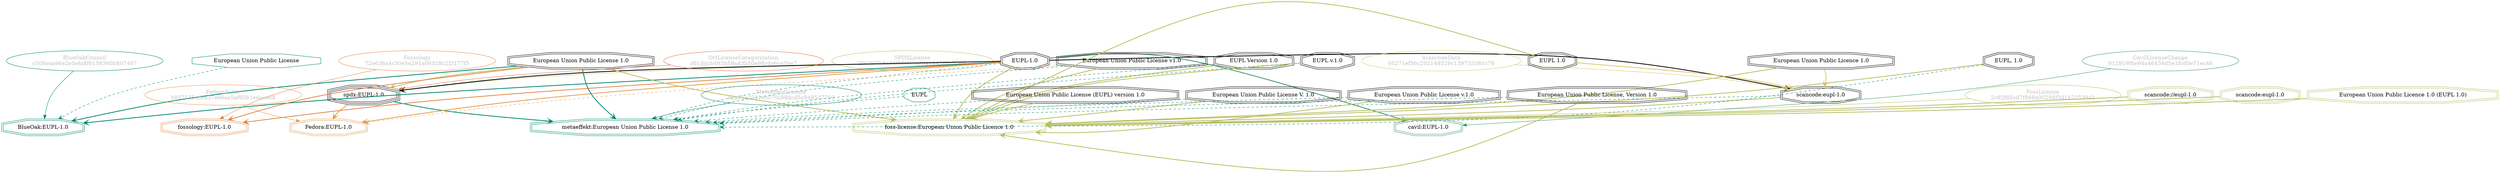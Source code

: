 strict digraph {
    node [shape=box];
    graph [splines=curved];
    1577 [label="SPDXLicense\n201397b8a34f68065ad84184388c5269"
         ,fontcolor=gray
         ,color="#b8bf62"
         ,fillcolor="beige;1"
         ,shape=ellipse];
    1578 [label="spdx:EUPL-1.0"
         ,shape=tripleoctagon];
    1579 [label="EUPL-1.0"
         ,shape=doubleoctagon];
    1580 [label="European Union Public License 1.0"
         ,shape=doubleoctagon];
    6330 [label="FedoraEntry\nb857155edce37ee6aa5af80b1edaced8"
         ,fontcolor=gray
         ,color="#e09d4b"
         ,fillcolor="beige;1"
         ,shape=ellipse];
    6331 [label="Fedora:EUPL-1.0"
         ,color="#e09d4b"
         ,shape=doubleoctagon];
    6332 [label="European Union Public License v1.0"
         ,shape=doubleoctagon];
    9291 [label="BlueOakCouncil\nc508eaa96e2e5efa8f6158360b807497"
         ,fontcolor=gray
         ,color="#00876c"
         ,fillcolor="beige;1"
         ,shape=ellipse];
    9292 [label="BlueOak:EUPL-1.0"
         ,color="#00876c"
         ,shape=doubleoctagon];
    9293 [label="European Union Public License"
         ,color="#00876c"
         ,shape=octagon];
    15270 [label="ScancodeData\n95271ef56c202148529c139733381c79"
          ,fontcolor=gray
          ,color="#dac767"
          ,fillcolor="beige;1"
          ,shape=ellipse];
    15271 [label="scancode:eupl-1.0"
          ,shape=doubleoctagon];
    15272 [label="EUPL 1.0"
          ,shape=doubleoctagon];
    15273 [label="European Union Public Licence 1.0"
          ,shape=doubleoctagon];
    26865 [label="Fossology\n72e636a4c50e5e291a06328c22f177f5"
          ,fontcolor=gray
          ,color="#e18745"
          ,fillcolor="beige;1"
          ,shape=ellipse];
    26866 [label="fossology:EUPL-1.0"
          ,color="#e18745"
          ,shape=doubleoctagon];
    28670 [label="OrtLicenseCategorization\nd61ddcb493b59a43b50e98cda6ca3be7"
          ,fontcolor=gray
          ,color="#e06f45"
          ,fillcolor="beige;1"
          ,shape=ellipse];
    36780 [label="CavilLicenseChange\n912919f6e94a46434d5e1fcd0e71ec46"
          ,fontcolor=gray
          ,color="#379469"
          ,fillcolor="beige;1"
          ,shape=ellipse];
    36781 [label="cavil:EUPL-1.0"
          ,color="#379469"
          ,shape=doubleoctagon];
    41268 [label=EUPL
          ,color="#00876c"
          ,shape=octagon];
    41555 [label="MetaeffektLicense\n02a11e2231ec070c88dcd5a9485d7700"
          ,fontcolor=gray
          ,color="#00876c"
          ,fillcolor="beige;1"
          ,shape=ellipse];
    41556 [label="metaeffekt:European Union Public License 1.0"
          ,color="#00876c"
          ,shape=doubleoctagon];
    41557 [label="EUPL Version 1.0"
          ,shape=doubleoctagon];
    41558 [label="EUPL v.1.0"
          ,shape=doubleoctagon];
    41559 [label="EUPL, 1.0"
          ,shape=doubleoctagon];
    41560 [label="European Union Public License V. 1.0"
          ,shape=doubleoctagon];
    41561 [label="European Union Public License v.1.0"
          ,shape=doubleoctagon];
    41562 [label="European Union Public License, Version 1.0"
          ,shape=doubleoctagon];
    41563 [label="European Union Public License (EUPL) version 1.0"
          ,shape=doubleoctagon];
    50485 [label="FossLicense\n2c92f85cd7f948e0029df5d1b72539a2"
          ,fontcolor=gray
          ,color="#b8bf62"
          ,fillcolor="beige;1"
          ,shape=ellipse];
    50486 [label="foss-license:European Union Public Licence 1.0"
          ,color="#b8bf62"
          ,shape=doubleoctagon];
    50487 [label="scancode://eupl-1.0"
          ,color="#b8bf62"
          ,shape=doubleoctagon];
    50488 [label="scancode:eupl-1.0"
          ,color="#b8bf62"
          ,shape=doubleoctagon];
    50489 [label="European Union Public Licence 1.0 (EUPL 1.0)"
          ,color="#b8bf62"
          ,shape=doubleoctagon];
    1577 -> 1578 [weight=0.5
                 ,color="#b8bf62"];
    1578 -> 6331 [style=bold
                 ,arrowhead=vee
                 ,weight=0.7
                 ,color="#e09d4b"];
    1578 -> 41556 [style=bold
                  ,arrowhead=vee
                  ,weight=0.7
                  ,color="#00876c"];
    1579 -> 1578 [style=bold
                 ,arrowhead=vee
                 ,weight=0.7];
    1579 -> 6331 [style=bold
                 ,arrowhead=vee
                 ,weight=0.7
                 ,color="#e09d4b"];
    1579 -> 9292 [style=bold
                 ,arrowhead=vee
                 ,weight=0.7
                 ,color="#00876c"];
    1579 -> 15271 [style=bold
                  ,arrowhead=vee
                  ,weight=0.7];
    1579 -> 26866 [style=bold
                  ,arrowhead=vee
                  ,weight=0.7
                  ,color="#e18745"];
    1579 -> 36781 [style=bold
                  ,arrowhead=vee
                  ,weight=0.7
                  ,color="#379469"];
    1579 -> 36781 [style=bold
                  ,arrowhead=vee
                  ,weight=0.7
                  ,color="#379469"];
    1579 -> 41556 [style=dashed
                  ,arrowhead=vee
                  ,weight=0.5
                  ,color="#00876c"];
    1579 -> 50486 [style=bold
                  ,arrowhead=vee
                  ,weight=0.7
                  ,color="#b8bf62"];
    1580 -> 1578 [style=bold
                 ,arrowhead=vee
                 ,weight=0.7
                 ,color="#b8bf62"];
    1580 -> 9292 [style=bold
                 ,arrowhead=vee
                 ,weight=0.7
                 ,color="#00876c"];
    1580 -> 26866 [style=bold
                  ,arrowhead=vee
                  ,weight=0.7
                  ,color="#e18745"];
    1580 -> 41556 [style=bold
                  ,arrowhead=vee
                  ,weight=0.7
                  ,color="#00876c"];
    1580 -> 50486 [style=bold
                  ,arrowhead=vee
                  ,weight=0.7
                  ,color="#b8bf62"];
    6330 -> 6331 [weight=0.5
                 ,color="#e09d4b"];
    6332 -> 6331 [style=dashed
                 ,arrowhead=vee
                 ,weight=0.5
                 ,color="#e09d4b"];
    6332 -> 41556 [style=dashed
                  ,arrowhead=vee
                  ,weight=0.5
                  ,color="#00876c"];
    6332 -> 50486 [style=bold
                  ,arrowhead=vee
                  ,weight=0.7
                  ,color="#b8bf62"];
    9291 -> 9292 [weight=0.5
                 ,color="#00876c"];
    9293 -> 9292 [style=dashed
                 ,arrowhead=vee
                 ,weight=0.5
                 ,color="#00876c"];
    15270 -> 15271 [weight=0.5
                   ,color="#dac767"];
    15271 -> 41556 [style=dashed
                   ,arrowhead=vee
                   ,weight=0.5
                   ,color="#00876c"];
    15271 -> 50486 [style=bold
                   ,arrowhead=vee
                   ,weight=0.7
                   ,color="#b8bf62"];
    15272 -> 15271 [style=bold
                   ,arrowhead=vee
                   ,weight=0.7
                   ,color="#dac767"];
    15272 -> 50486 [style=bold
                   ,arrowhead=vee
                   ,weight=0.7
                   ,color="#b8bf62"];
    15273 -> 15271 [style=bold
                   ,arrowhead=vee
                   ,weight=0.7
                   ,color="#dac767"];
    15273 -> 50486 [style=bold
                   ,arrowhead=vee
                   ,weight=0.7
                   ,color="#b8bf62"];
    26865 -> 26866 [weight=0.5
                   ,color="#e18745"];
    28670 -> 1578 [weight=0.5
                  ,color="#e06f45"];
    36780 -> 36781 [weight=0.5
                   ,color="#379469"];
    41268 -> 41556 [style=dashed
                   ,arrowhead=vee
                   ,weight=0.5
                   ,color="#00876c"];
    41555 -> 41556 [weight=0.5
                   ,color="#00876c"];
    41557 -> 41556 [style=dashed
                   ,arrowhead=vee
                   ,weight=0.5
                   ,color="#00876c"];
    41557 -> 50486 [style=bold
                   ,arrowhead=vee
                   ,weight=0.7
                   ,color="#b8bf62"];
    41558 -> 41556 [style=dashed
                   ,arrowhead=vee
                   ,weight=0.5
                   ,color="#00876c"];
    41558 -> 50486 [style=bold
                   ,arrowhead=vee
                   ,weight=0.7
                   ,color="#b8bf62"];
    41559 -> 41556 [style=dashed
                   ,arrowhead=vee
                   ,weight=0.5
                   ,color="#00876c"];
    41559 -> 50486 [style=bold
                   ,arrowhead=vee
                   ,weight=0.7
                   ,color="#b8bf62"];
    41560 -> 41556 [style=dashed
                   ,arrowhead=vee
                   ,weight=0.5
                   ,color="#00876c"];
    41560 -> 50486 [style=bold
                   ,arrowhead=vee
                   ,weight=0.7
                   ,color="#b8bf62"];
    41561 -> 41556 [style=dashed
                   ,arrowhead=vee
                   ,weight=0.5
                   ,color="#00876c"];
    41561 -> 50486 [style=bold
                   ,arrowhead=vee
                   ,weight=0.7
                   ,color="#b8bf62"];
    41562 -> 41556 [style=dashed
                   ,arrowhead=vee
                   ,weight=0.5
                   ,color="#00876c"];
    41562 -> 50486 [style=bold
                   ,arrowhead=vee
                   ,weight=0.7
                   ,color="#b8bf62"];
    41563 -> 41556 [style=dashed
                   ,arrowhead=vee
                   ,weight=0.5
                   ,color="#00876c"];
    41563 -> 50486 [style=bold
                   ,arrowhead=vee
                   ,weight=0.7
                   ,color="#b8bf62"];
    50485 -> 50486 [weight=0.5
                   ,color="#b8bf62"];
    50487 -> 50486 [style=bold
                   ,arrowhead=vee
                   ,weight=0.7
                   ,color="#b8bf62"];
    50488 -> 50486 [style=bold
                   ,arrowhead=vee
                   ,weight=0.7
                   ,color="#b8bf62"];
    50489 -> 50486 [style=bold
                   ,arrowhead=vee
                   ,weight=0.7
                   ,color="#b8bf62"];
}
